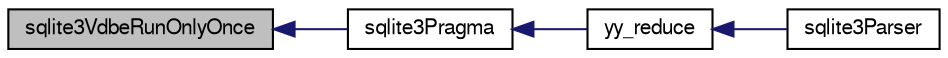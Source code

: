 digraph "sqlite3VdbeRunOnlyOnce"
{
  edge [fontname="FreeSans",fontsize="10",labelfontname="FreeSans",labelfontsize="10"];
  node [fontname="FreeSans",fontsize="10",shape=record];
  rankdir="LR";
  Node788812 [label="sqlite3VdbeRunOnlyOnce",height=0.2,width=0.4,color="black", fillcolor="grey75", style="filled", fontcolor="black"];
  Node788812 -> Node788813 [dir="back",color="midnightblue",fontsize="10",style="solid",fontname="FreeSans"];
  Node788813 [label="sqlite3Pragma",height=0.2,width=0.4,color="black", fillcolor="white", style="filled",URL="$sqlite3_8c.html#a111391370f58f8e6a6eca51fd34d62ed"];
  Node788813 -> Node788814 [dir="back",color="midnightblue",fontsize="10",style="solid",fontname="FreeSans"];
  Node788814 [label="yy_reduce",height=0.2,width=0.4,color="black", fillcolor="white", style="filled",URL="$sqlite3_8c.html#a7c419a9b25711c666a9a2449ef377f14"];
  Node788814 -> Node788815 [dir="back",color="midnightblue",fontsize="10",style="solid",fontname="FreeSans"];
  Node788815 [label="sqlite3Parser",height=0.2,width=0.4,color="black", fillcolor="white", style="filled",URL="$sqlite3_8c.html#a0327d71a5fabe0b6a343d78a2602e72a"];
}
